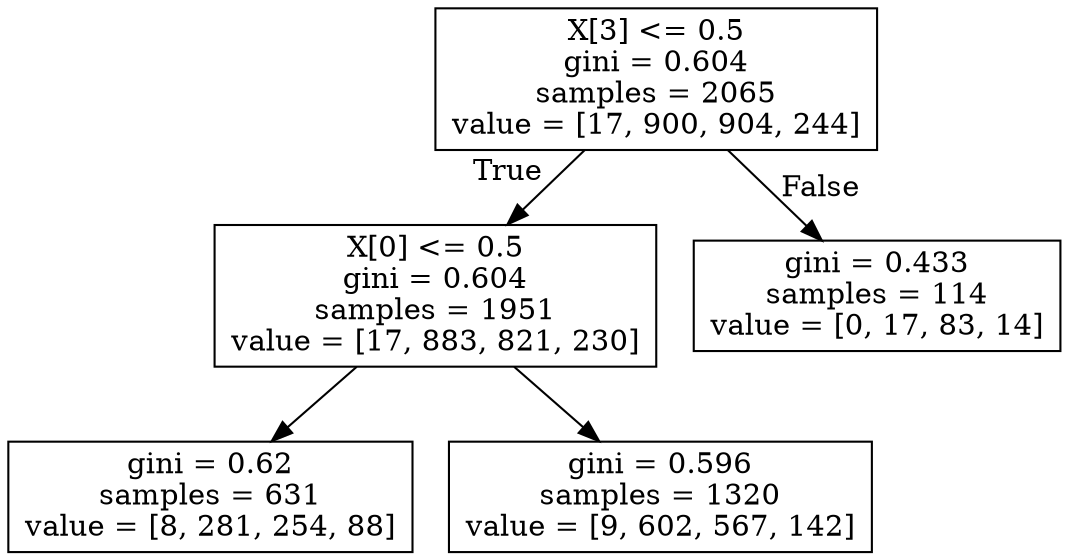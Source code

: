 digraph Tree {
node [shape=box] ;
0 [label="X[3] <= 0.5\ngini = 0.604\nsamples = 2065\nvalue = [17, 900, 904, 244]"] ;
1 [label="X[0] <= 0.5\ngini = 0.604\nsamples = 1951\nvalue = [17, 883, 821, 230]"] ;
0 -> 1 [labeldistance=2.5, labelangle=45, headlabel="True"] ;
2 [label="gini = 0.62\nsamples = 631\nvalue = [8, 281, 254, 88]"] ;
1 -> 2 ;
3 [label="gini = 0.596\nsamples = 1320\nvalue = [9, 602, 567, 142]"] ;
1 -> 3 ;
4 [label="gini = 0.433\nsamples = 114\nvalue = [0, 17, 83, 14]"] ;
0 -> 4 [labeldistance=2.5, labelangle=-45, headlabel="False"] ;
}